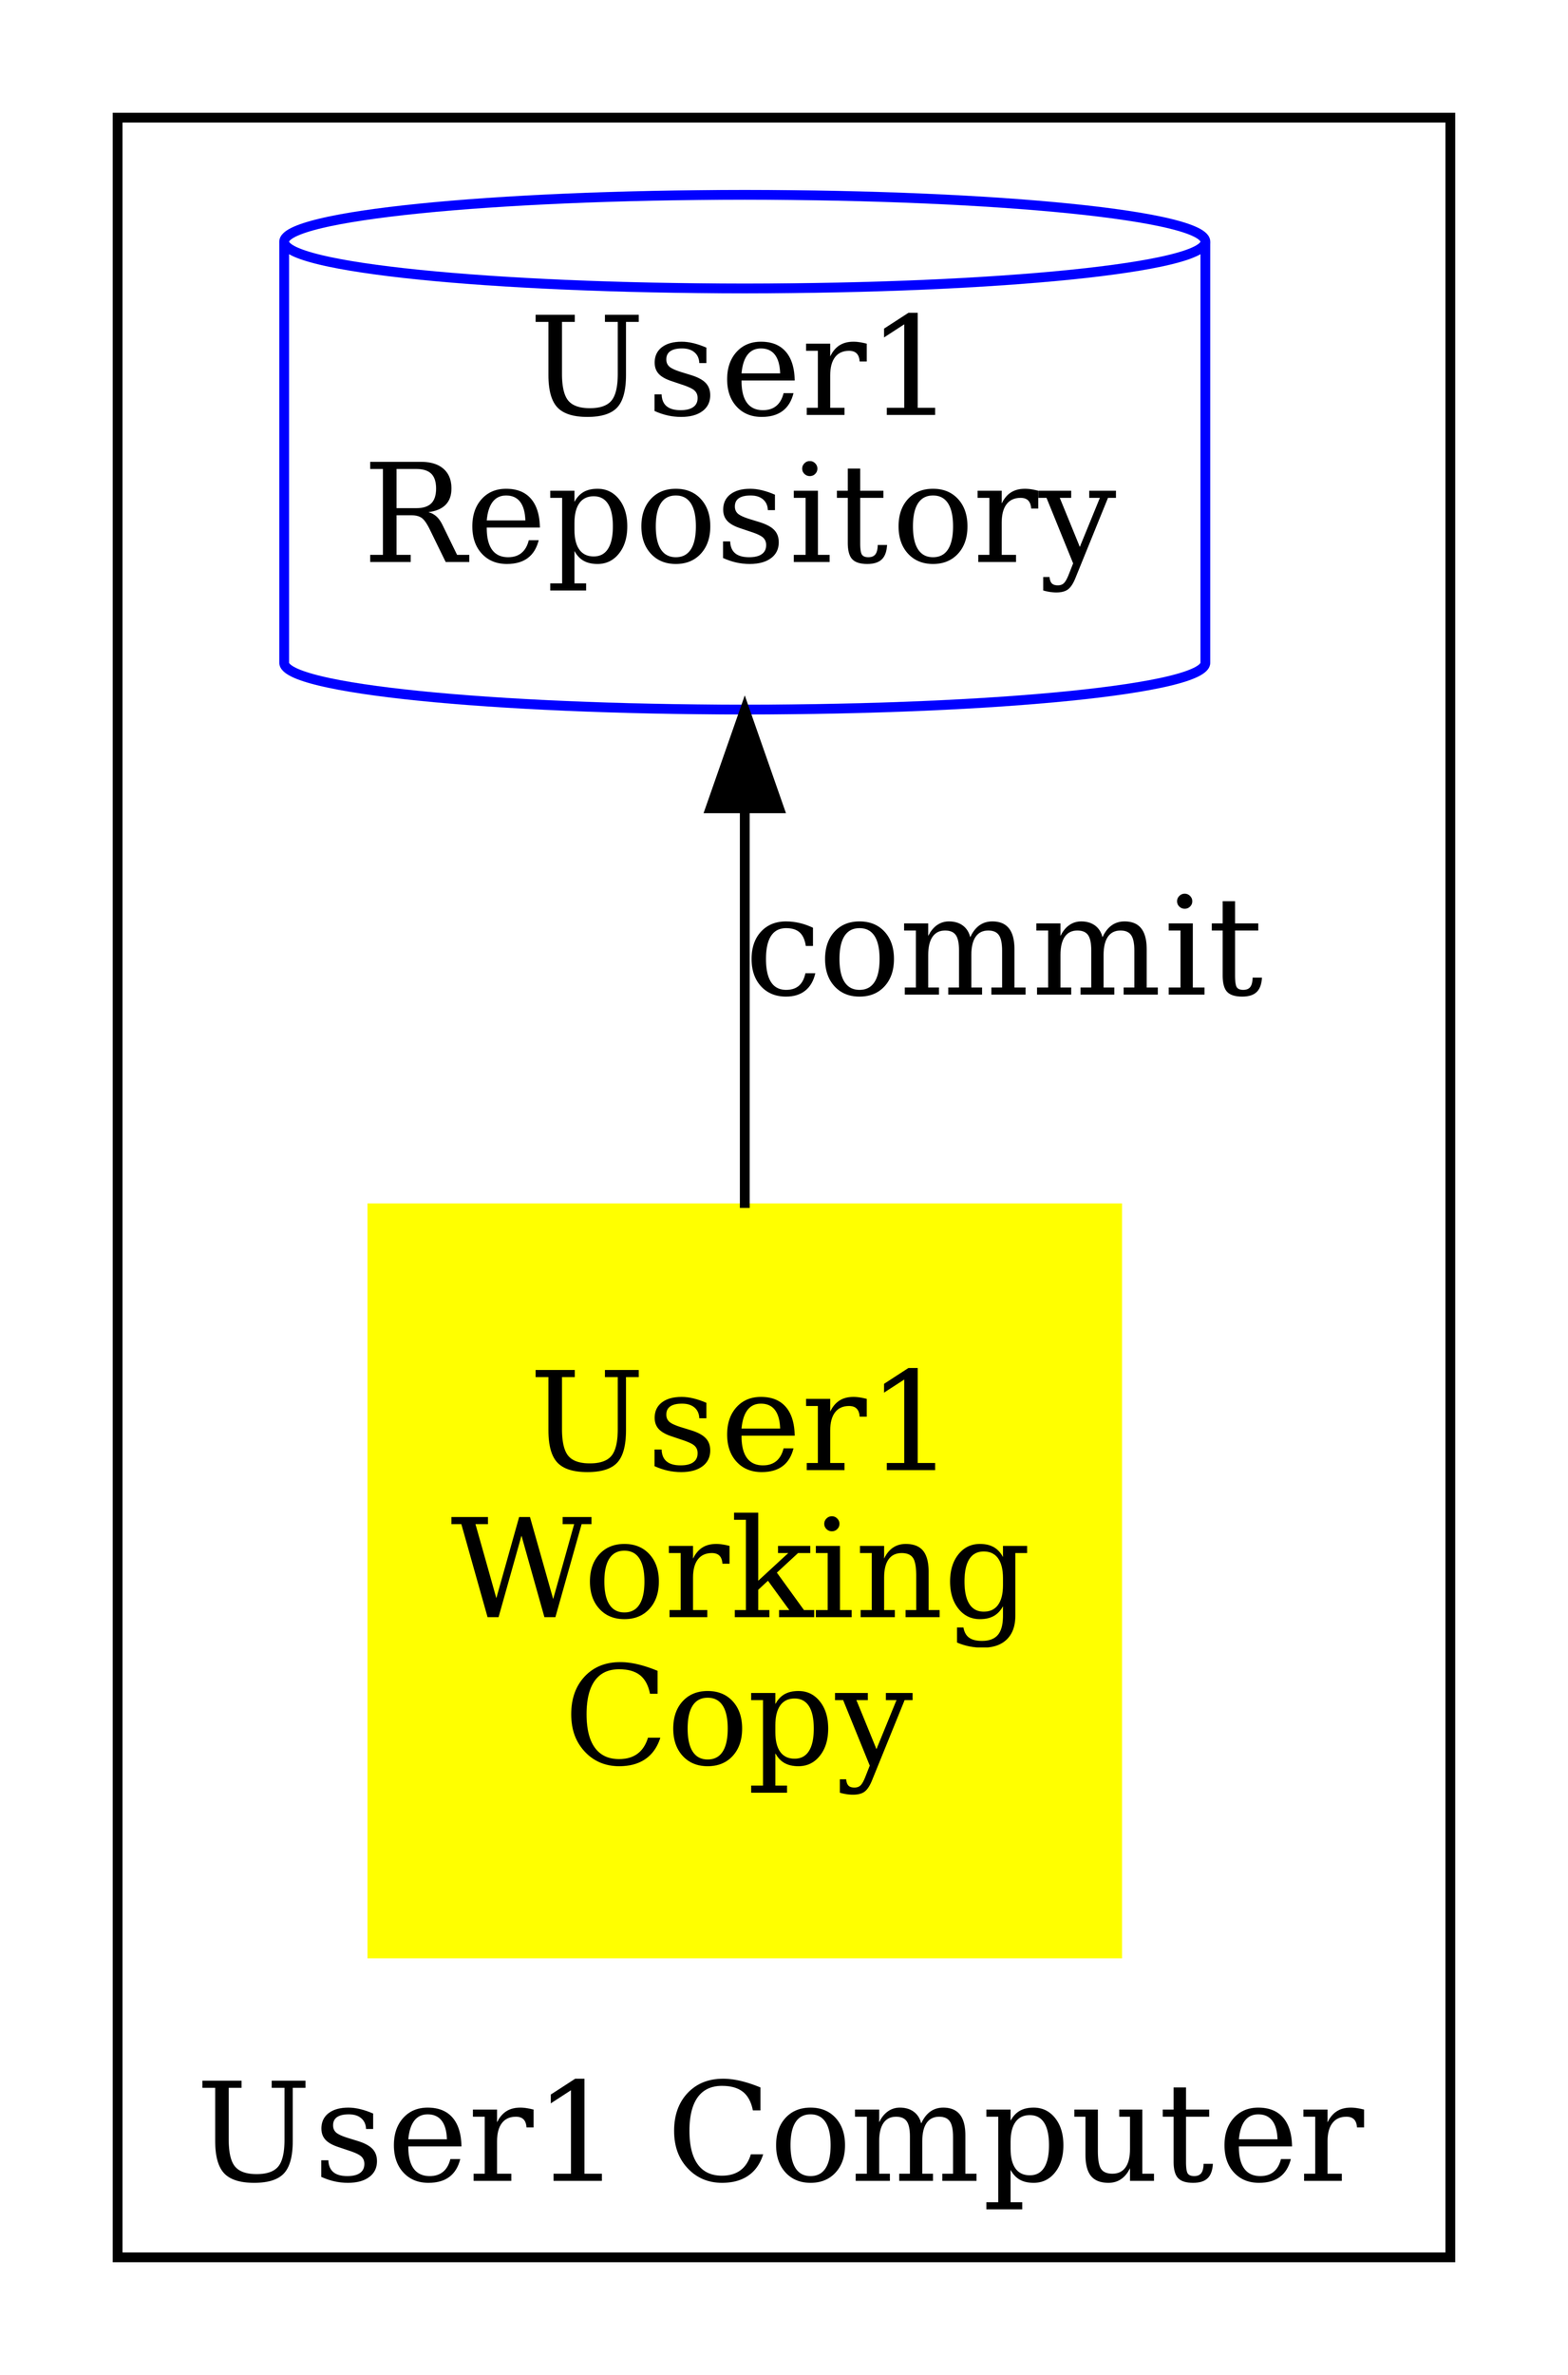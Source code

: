 digraph commit {
    rankdir="BT"
    size="40!"
    User1WC [shape= square, label="User1\nWorking\nCopy", style=filled; color=yellow];
    User1Rep [shape= cylinder, label="User1\nRepository", color=blue];
    User1WC -> User1Rep [label="commit"]
    subgraph cluster_User1 {
        label="User1 Computer"
        User1Rep User1WC
    }
}
